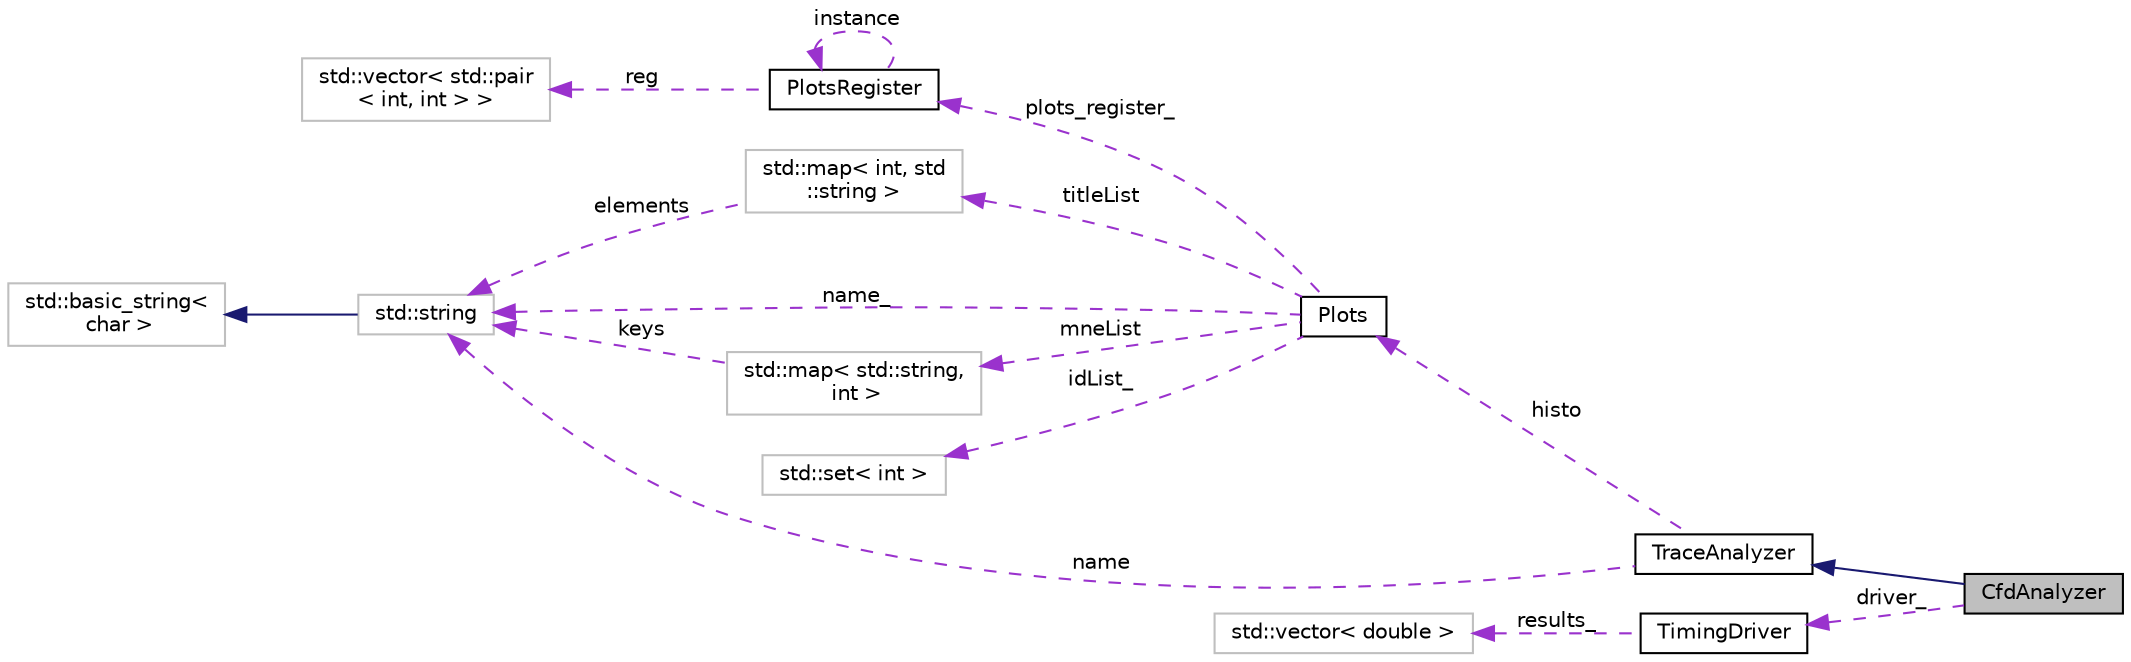 digraph "CfdAnalyzer"
{
  edge [fontname="Helvetica",fontsize="10",labelfontname="Helvetica",labelfontsize="10"];
  node [fontname="Helvetica",fontsize="10",shape=record];
  rankdir="LR";
  Node1 [label="CfdAnalyzer",height=0.2,width=0.4,color="black", fillcolor="grey75", style="filled", fontcolor="black"];
  Node2 -> Node1 [dir="back",color="midnightblue",fontsize="10",style="solid",fontname="Helvetica"];
  Node2 [label="TraceAnalyzer",height=0.2,width=0.4,color="black", fillcolor="white", style="filled",URL="$d2/dbc/class_trace_analyzer.html",tooltip="Abstract class that all trace analyzers are derived from. "];
  Node3 -> Node2 [dir="back",color="darkorchid3",fontsize="10",style="dashed",label=" name" ,fontname="Helvetica"];
  Node3 [label="std::string",height=0.2,width=0.4,color="grey75", fillcolor="white", style="filled",tooltip="STL class. "];
  Node4 -> Node3 [dir="back",color="midnightblue",fontsize="10",style="solid",fontname="Helvetica"];
  Node4 [label="std::basic_string\<\l char \>",height=0.2,width=0.4,color="grey75", fillcolor="white", style="filled",tooltip="STL class. "];
  Node5 -> Node2 [dir="back",color="darkorchid3",fontsize="10",style="dashed",label=" histo" ,fontname="Helvetica"];
  Node5 [label="Plots",height=0.2,width=0.4,color="black", fillcolor="white", style="filled",URL="$d7/d8b/class_plots.html",tooltip="Holds pointers to all Histograms. "];
  Node6 -> Node5 [dir="back",color="darkorchid3",fontsize="10",style="dashed",label=" mneList" ,fontname="Helvetica"];
  Node6 [label="std::map\< std::string,\l int \>",height=0.2,width=0.4,color="grey75", fillcolor="white", style="filled"];
  Node3 -> Node6 [dir="back",color="darkorchid3",fontsize="10",style="dashed",label=" keys" ,fontname="Helvetica"];
  Node7 -> Node5 [dir="back",color="darkorchid3",fontsize="10",style="dashed",label=" plots_register_" ,fontname="Helvetica"];
  Node7 [label="PlotsRegister",height=0.2,width=0.4,color="black", fillcolor="white", style="filled",URL="$d7/d6e/class_plots_register.html",tooltip="Holds ranges and offsets of all plots. Singleton class. "];
  Node7 -> Node7 [dir="back",color="darkorchid3",fontsize="10",style="dashed",label=" instance" ,fontname="Helvetica"];
  Node8 -> Node7 [dir="back",color="darkorchid3",fontsize="10",style="dashed",label=" reg" ,fontname="Helvetica"];
  Node8 [label="std::vector\< std::pair\l\< int, int \> \>",height=0.2,width=0.4,color="grey75", fillcolor="white", style="filled"];
  Node9 -> Node5 [dir="back",color="darkorchid3",fontsize="10",style="dashed",label=" idList_" ,fontname="Helvetica"];
  Node9 [label="std::set\< int \>",height=0.2,width=0.4,color="grey75", fillcolor="white", style="filled"];
  Node3 -> Node5 [dir="back",color="darkorchid3",fontsize="10",style="dashed",label=" name_" ,fontname="Helvetica"];
  Node10 -> Node5 [dir="back",color="darkorchid3",fontsize="10",style="dashed",label=" titleList" ,fontname="Helvetica"];
  Node10 [label="std::map\< int, std\l::string \>",height=0.2,width=0.4,color="grey75", fillcolor="white", style="filled"];
  Node3 -> Node10 [dir="back",color="darkorchid3",fontsize="10",style="dashed",label=" elements" ,fontname="Helvetica"];
  Node11 -> Node1 [dir="back",color="darkorchid3",fontsize="10",style="dashed",label=" driver_" ,fontname="Helvetica"];
  Node11 [label="TimingDriver",height=0.2,width=0.4,color="black", fillcolor="white", style="filled",URL="$dd/d06/class_timing_driver.html",tooltip="An abstract class that will be used to handle timing. "];
  Node12 -> Node11 [dir="back",color="darkorchid3",fontsize="10",style="dashed",label=" results_" ,fontname="Helvetica"];
  Node12 [label="std::vector\< double \>",height=0.2,width=0.4,color="grey75", fillcolor="white", style="filled"];
}
